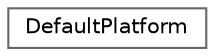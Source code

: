 digraph "Graphical Class Hierarchy"
{
 // LATEX_PDF_SIZE
  bgcolor="transparent";
  edge [fontname=Helvetica,fontsize=10,labelfontname=Helvetica,labelfontsize=10];
  node [fontname=Helvetica,fontsize=10,shape=box,height=0.2,width=0.4];
  rankdir="LR";
  Node0 [id="Node000000",label="DefaultPlatform",height=0.2,width=0.4,color="grey40", fillcolor="white", style="filled",URL="$d4/d5b/struct_default_platform.html",tooltip=" "];
}

